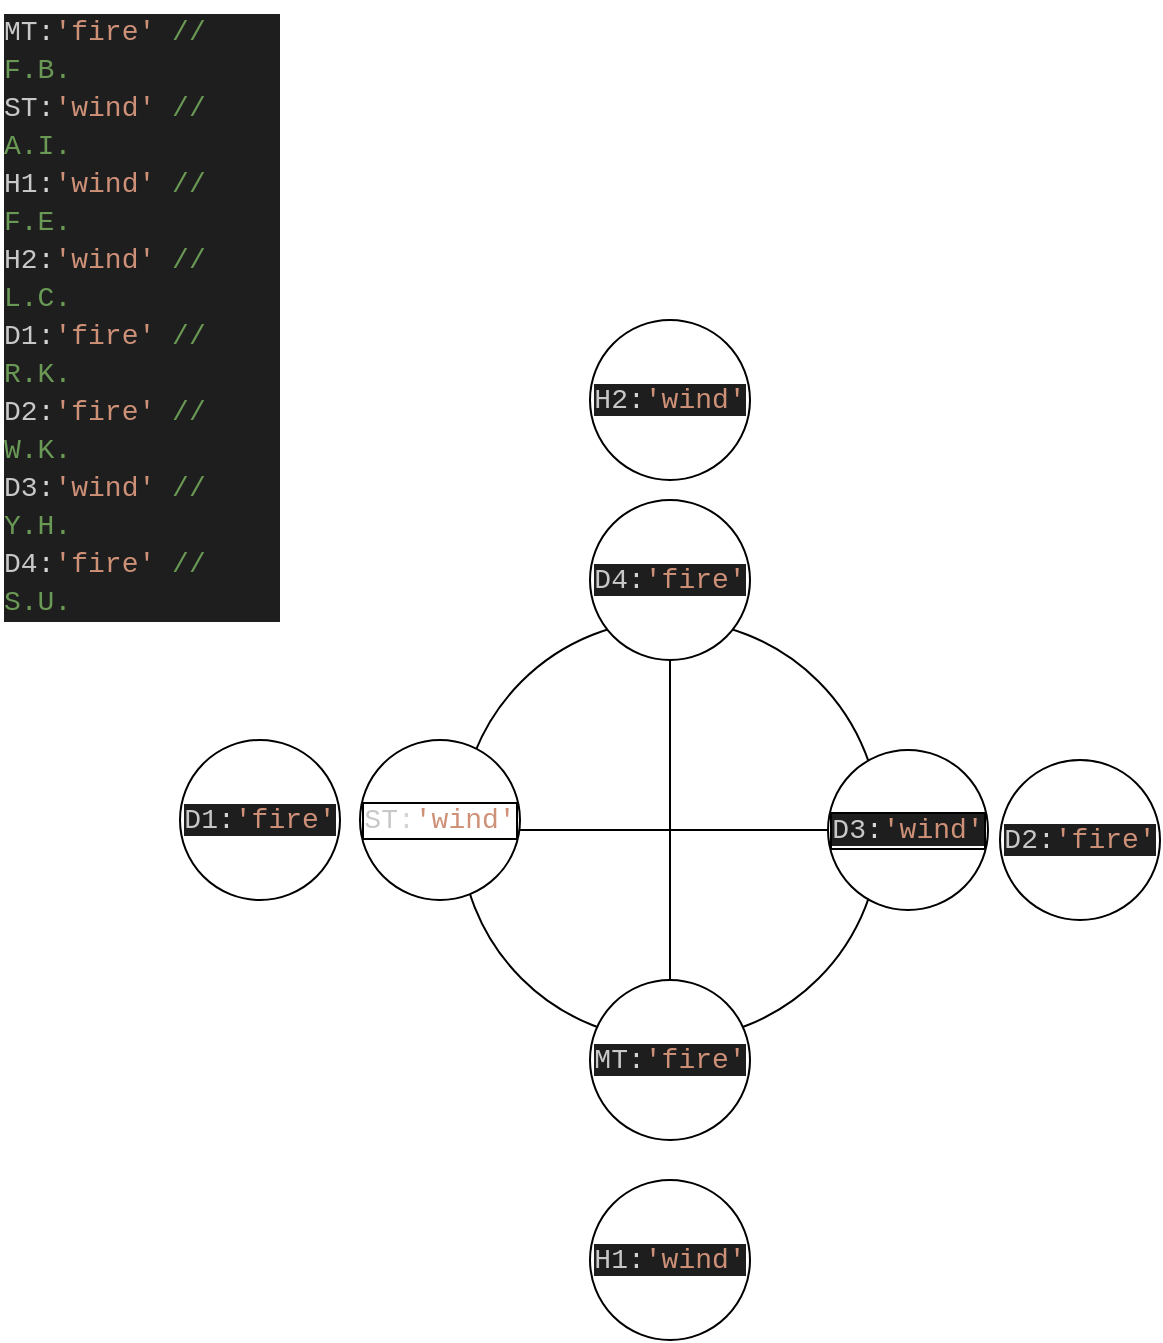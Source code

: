 <mxfile>
    <diagram id="EtWO7481IZZsbVwvT3Vt" name="第 1 页">
        <mxGraphModel dx="974" dy="787" grid="1" gridSize="10" guides="1" tooltips="1" connect="1" arrows="1" fold="1" page="1" pageScale="1" pageWidth="827" pageHeight="1169" math="0" shadow="0">
            <root>
                <mxCell id="0"/>
                <mxCell id="1" parent="0"/>
                <mxCell id="12" value="" style="shape=orEllipse;perimeter=ellipsePerimeter;whiteSpace=wrap;html=1;backgroundOutline=1;labelBackgroundColor=none;labelBorderColor=default;" parent="1" vertex="1">
                    <mxGeometry x="230" y="480" width="210" height="210" as="geometry"/>
                </mxCell>
                <mxCell id="2" value="&lt;div style=&quot;color: rgb(212, 212, 212); background-color: rgb(30, 30, 30); font-family: Consolas, &amp;quot;Courier New&amp;quot;, monospace; font-weight: normal; font-size: 14px; line-height: 19px;&quot;&gt;&lt;div&gt;&lt;span style=&quot;color: #c8c8c8;&quot;&gt;MT&lt;/span&gt;&lt;span style=&quot;color: #d4d4d4;&quot;&gt;:&lt;/span&gt;&lt;span style=&quot;color: #ce9178;&quot;&gt;'fire'&lt;/span&gt;&lt;span style=&quot;color: #d4d4d4;&quot;&gt; &lt;/span&gt;&lt;span style=&quot;color: #6a9955;&quot;&gt;// F.B.&lt;/span&gt;&lt;/div&gt;&lt;div&gt;&lt;span style=&quot;color: #c8c8c8;&quot;&gt;ST&lt;/span&gt;&lt;span style=&quot;color: #d4d4d4;&quot;&gt;:&lt;/span&gt;&lt;span style=&quot;color: #ce9178;&quot;&gt;'wind'&lt;/span&gt;&lt;span style=&quot;color: #d4d4d4;&quot;&gt; &lt;/span&gt;&lt;span style=&quot;color: #6a9955;&quot;&gt;// A.I.&lt;/span&gt;&lt;/div&gt;&lt;div&gt;&lt;span style=&quot;color: #c8c8c8;&quot;&gt;H1&lt;/span&gt;&lt;span style=&quot;color: #d4d4d4;&quot;&gt;:&lt;/span&gt;&lt;span style=&quot;color: #ce9178;&quot;&gt;'wind'&lt;/span&gt;&lt;span style=&quot;color: #d4d4d4;&quot;&gt; &lt;/span&gt;&lt;span style=&quot;color: #6a9955;&quot;&gt;// F.E.&lt;/span&gt;&lt;/div&gt;&lt;div&gt;&lt;span style=&quot;color: #c8c8c8;&quot;&gt;H2&lt;/span&gt;&lt;span style=&quot;color: #d4d4d4;&quot;&gt;:&lt;/span&gt;&lt;span style=&quot;color: #ce9178;&quot;&gt;'wind'&lt;/span&gt;&lt;span style=&quot;color: #d4d4d4;&quot;&gt; &lt;/span&gt;&lt;span style=&quot;color: #6a9955;&quot;&gt;// L.C.&lt;/span&gt;&lt;/div&gt;&lt;div&gt;&lt;span style=&quot;color: #c8c8c8;&quot;&gt;D1&lt;/span&gt;&lt;span style=&quot;color: #d4d4d4;&quot;&gt;:&lt;/span&gt;&lt;span style=&quot;color: #ce9178;&quot;&gt;'fire'&lt;/span&gt;&lt;span style=&quot;color: #d4d4d4;&quot;&gt; &lt;/span&gt;&lt;span style=&quot;color: #6a9955;&quot;&gt;// R.K.&lt;/span&gt;&lt;/div&gt;&lt;div&gt;&lt;span style=&quot;color: #c8c8c8;&quot;&gt;D2&lt;/span&gt;&lt;span style=&quot;color: #d4d4d4;&quot;&gt;:&lt;/span&gt;&lt;span style=&quot;color: #ce9178;&quot;&gt;'fire'&lt;/span&gt;&lt;span style=&quot;color: #d4d4d4;&quot;&gt; &lt;/span&gt;&lt;span style=&quot;color: #6a9955;&quot;&gt;// W.K.&lt;/span&gt;&lt;/div&gt;&lt;div&gt;&lt;span style=&quot;color: #c8c8c8;&quot;&gt;D3&lt;/span&gt;&lt;span style=&quot;color: #d4d4d4;&quot;&gt;:&lt;/span&gt;&lt;span style=&quot;color: #ce9178;&quot;&gt;'wind'&lt;/span&gt;&lt;span style=&quot;color: #d4d4d4;&quot;&gt; &lt;/span&gt;&lt;span style=&quot;color: #6a9955;&quot;&gt;// Y.H.&lt;/span&gt;&lt;/div&gt;&lt;div&gt;&lt;span style=&quot;color: #c8c8c8;&quot;&gt;D4&lt;/span&gt;&lt;span style=&quot;color: #d4d4d4;&quot;&gt;:&lt;/span&gt;&lt;span style=&quot;color: #ce9178;&quot;&gt;'fire'&lt;/span&gt;&lt;span style=&quot;color: #d4d4d4;&quot;&gt; &lt;/span&gt;&lt;span style=&quot;color: #6a9955;&quot;&gt;// S.U.&lt;/span&gt;&lt;/div&gt;&lt;/div&gt;" style="text;whiteSpace=wrap;html=1;" parent="1" vertex="1">
                    <mxGeometry y="170" width="140" height="160" as="geometry"/>
                </mxCell>
                <mxCell id="3" value="&lt;span style=&quot;font-family: Consolas, &amp;quot;Courier New&amp;quot;, monospace; font-size: 14px; text-align: left; background-color: rgb(30, 30, 30); color: rgb(200, 200, 200);&quot;&gt;MT&lt;/span&gt;&lt;span style=&quot;color: rgb(212, 212, 212); font-family: Consolas, &amp;quot;Courier New&amp;quot;, monospace; font-size: 14px; text-align: left; background-color: rgb(30, 30, 30);&quot;&gt;:&lt;/span&gt;&lt;span style=&quot;font-family: Consolas, &amp;quot;Courier New&amp;quot;, monospace; font-size: 14px; text-align: left; background-color: rgb(30, 30, 30); color: rgb(206, 145, 120);&quot;&gt;'fire'&lt;/span&gt;" style="ellipse;whiteSpace=wrap;html=1;aspect=fixed;" parent="1" vertex="1">
                    <mxGeometry x="295" y="660" width="80" height="80" as="geometry"/>
                </mxCell>
                <mxCell id="4" value="&lt;span style=&quot;font-family: Consolas, &amp;quot;Courier New&amp;quot;, monospace; font-size: 14px; text-align: left; color: rgb(200, 200, 200);&quot;&gt;ST&lt;/span&gt;&lt;span style=&quot;color: rgb(212, 212, 212); font-family: Consolas, &amp;quot;Courier New&amp;quot;, monospace; font-size: 14px; text-align: left;&quot;&gt;:&lt;/span&gt;&lt;span style=&quot;font-family: Consolas, &amp;quot;Courier New&amp;quot;, monospace; font-size: 14px; text-align: left; color: rgb(206, 145, 120);&quot;&gt;'wind'&lt;/span&gt;" style="ellipse;whiteSpace=wrap;html=1;aspect=fixed;fontStyle=0;labelBackgroundColor=none;labelBorderColor=default;" parent="1" vertex="1">
                    <mxGeometry x="180" y="540" width="80" height="80" as="geometry"/>
                </mxCell>
                <mxCell id="5" value="&lt;span style=&quot;font-family: Consolas, &amp;quot;Courier New&amp;quot;, monospace; font-size: 14px; text-align: left; background-color: rgb(30, 30, 30); color: rgb(200, 200, 200);&quot;&gt;D4&lt;/span&gt;&lt;span style=&quot;color: rgb(212, 212, 212); font-family: Consolas, &amp;quot;Courier New&amp;quot;, monospace; font-size: 14px; text-align: left; background-color: rgb(30, 30, 30);&quot;&gt;:&lt;/span&gt;&lt;span style=&quot;font-family: Consolas, &amp;quot;Courier New&amp;quot;, monospace; font-size: 14px; text-align: left; background-color: rgb(30, 30, 30); color: rgb(206, 145, 120);&quot;&gt;'fire'&lt;/span&gt;" style="ellipse;whiteSpace=wrap;html=1;aspect=fixed;" parent="1" vertex="1">
                    <mxGeometry x="295" y="420" width="80" height="80" as="geometry"/>
                </mxCell>
                <mxCell id="6" value="&lt;span style=&quot;font-family: Consolas, &amp;quot;Courier New&amp;quot;, monospace; font-size: 14px; text-align: left; background-color: rgb(30, 30, 30); color: rgb(200, 200, 200);&quot;&gt;D3&lt;/span&gt;&lt;span style=&quot;color: rgb(212, 212, 212); font-family: Consolas, &amp;quot;Courier New&amp;quot;, monospace; font-size: 14px; text-align: left; background-color: rgb(30, 30, 30);&quot;&gt;:&lt;/span&gt;&lt;span style=&quot;font-family: Consolas, &amp;quot;Courier New&amp;quot;, monospace; font-size: 14px; text-align: left; background-color: rgb(30, 30, 30); color: rgb(206, 145, 120);&quot;&gt;'wind'&lt;/span&gt;" style="ellipse;whiteSpace=wrap;html=1;aspect=fixed;labelBorderColor=default;" parent="1" vertex="1">
                    <mxGeometry x="414" y="545" width="80" height="80" as="geometry"/>
                </mxCell>
                <mxCell id="7" value="&lt;span style=&quot;font-family: Consolas, &amp;quot;Courier New&amp;quot;, monospace; font-size: 14px; text-align: left; background-color: rgb(30, 30, 30); color: rgb(200, 200, 200);&quot;&gt;D2&lt;/span&gt;&lt;span style=&quot;color: rgb(212, 212, 212); font-family: Consolas, &amp;quot;Courier New&amp;quot;, monospace; font-size: 14px; text-align: left; background-color: rgb(30, 30, 30);&quot;&gt;:&lt;/span&gt;&lt;span style=&quot;font-family: Consolas, &amp;quot;Courier New&amp;quot;, monospace; font-size: 14px; text-align: left; background-color: rgb(30, 30, 30); color: rgb(206, 145, 120);&quot;&gt;'fire'&lt;/span&gt;" style="ellipse;whiteSpace=wrap;html=1;aspect=fixed;" parent="1" vertex="1">
                    <mxGeometry x="500" y="550" width="80" height="80" as="geometry"/>
                </mxCell>
                <mxCell id="8" value="&lt;span style=&quot;font-family: Consolas, &amp;quot;Courier New&amp;quot;, monospace; font-size: 14px; text-align: left; background-color: rgb(30, 30, 30); color: rgb(200, 200, 200);&quot;&gt;D1&lt;/span&gt;&lt;span style=&quot;color: rgb(212, 212, 212); font-family: Consolas, &amp;quot;Courier New&amp;quot;, monospace; font-size: 14px; text-align: left; background-color: rgb(30, 30, 30);&quot;&gt;:&lt;/span&gt;&lt;span style=&quot;font-family: Consolas, &amp;quot;Courier New&amp;quot;, monospace; font-size: 14px; text-align: left; background-color: rgb(30, 30, 30); color: rgb(206, 145, 120);&quot;&gt;'fire'&lt;/span&gt;" style="ellipse;whiteSpace=wrap;html=1;aspect=fixed;" parent="1" vertex="1">
                    <mxGeometry x="90" y="540" width="80" height="80" as="geometry"/>
                </mxCell>
                <mxCell id="9" value="&lt;span style=&quot;font-family: Consolas, &amp;quot;Courier New&amp;quot;, monospace; font-size: 14px; text-align: left; background-color: rgb(30, 30, 30); color: rgb(200, 200, 200);&quot;&gt;H2&lt;/span&gt;&lt;span style=&quot;color: rgb(212, 212, 212); font-family: Consolas, &amp;quot;Courier New&amp;quot;, monospace; font-size: 14px; text-align: left; background-color: rgb(30, 30, 30);&quot;&gt;:&lt;/span&gt;&lt;span style=&quot;font-family: Consolas, &amp;quot;Courier New&amp;quot;, monospace; font-size: 14px; text-align: left; background-color: rgb(30, 30, 30); color: rgb(206, 145, 120);&quot;&gt;'wind'&lt;/span&gt;" style="ellipse;whiteSpace=wrap;html=1;aspect=fixed;" parent="1" vertex="1">
                    <mxGeometry x="295" y="330" width="80" height="80" as="geometry"/>
                </mxCell>
                <mxCell id="10" value="&lt;span style=&quot;font-family: Consolas, &amp;quot;Courier New&amp;quot;, monospace; font-size: 14px; text-align: left; background-color: rgb(30, 30, 30); color: rgb(200, 200, 200);&quot;&gt;H1&lt;/span&gt;&lt;span style=&quot;color: rgb(212, 212, 212); font-family: Consolas, &amp;quot;Courier New&amp;quot;, monospace; font-size: 14px; text-align: left; background-color: rgb(30, 30, 30);&quot;&gt;:&lt;/span&gt;&lt;span style=&quot;font-family: Consolas, &amp;quot;Courier New&amp;quot;, monospace; font-size: 14px; text-align: left; background-color: rgb(30, 30, 30); color: rgb(206, 145, 120);&quot;&gt;'wind'&lt;/span&gt;" style="ellipse;whiteSpace=wrap;html=1;aspect=fixed;" parent="1" vertex="1">
                    <mxGeometry x="295" y="760" width="80" height="80" as="geometry"/>
                </mxCell>
            </root>
        </mxGraphModel>
    </diagram>
</mxfile>